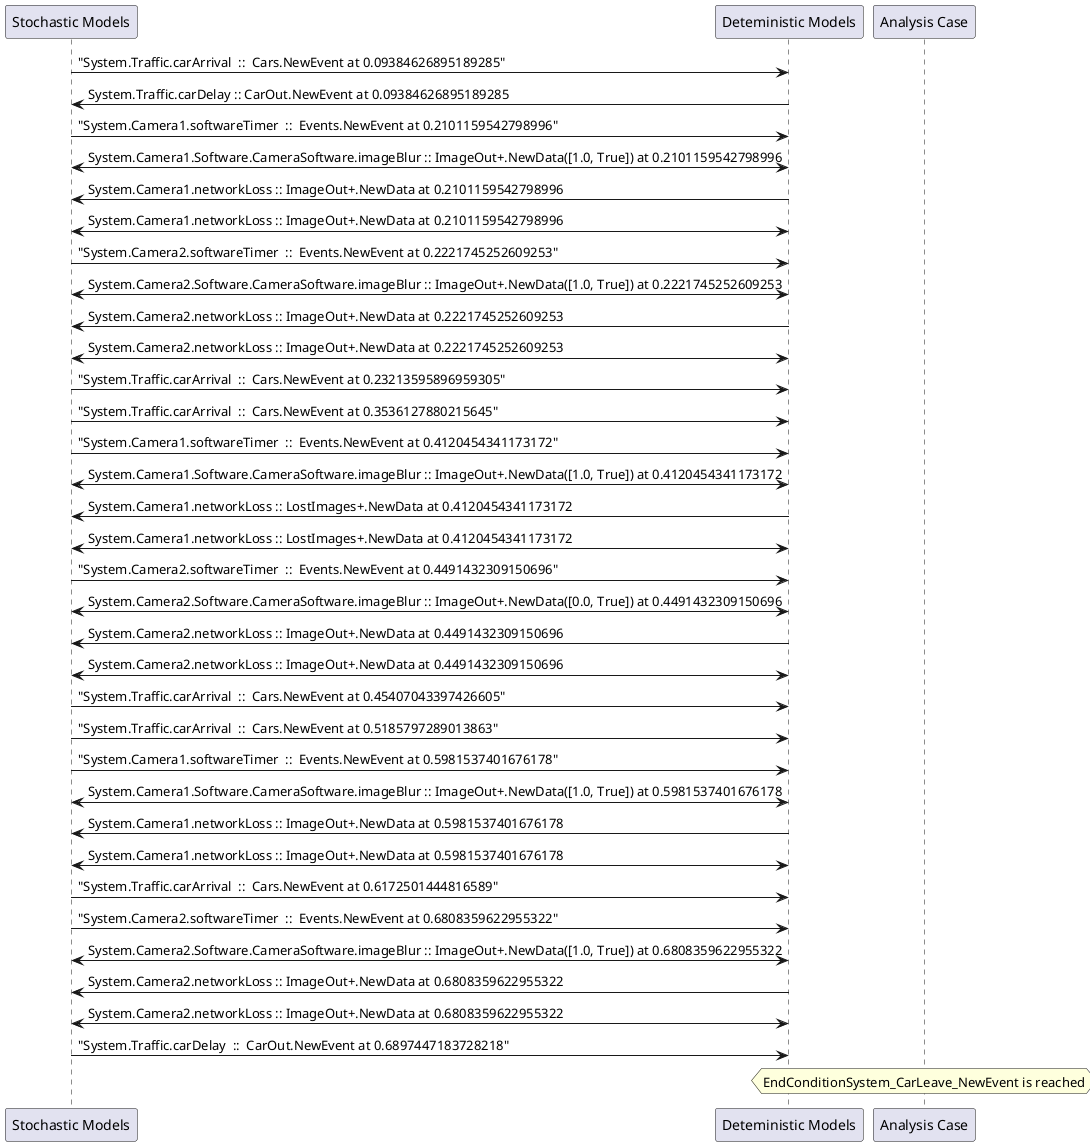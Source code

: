 
	@startuml
	participant "Stochastic Models" as stochmodel
	participant "Deteministic Models" as detmodel
	participant "Analysis Case" as analysis
	{9538_stop} stochmodel -> detmodel : "System.Traffic.carArrival  ::  Cars.NewEvent at 0.09384626895189285"
{9562_start} detmodel -> stochmodel : System.Traffic.carDelay :: CarOut.NewEvent at 0.09384626895189285
{9507_stop} stochmodel -> detmodel : "System.Camera1.softwareTimer  ::  Events.NewEvent at 0.2101159542798996"
detmodel <-> stochmodel : System.Camera1.Software.CameraSoftware.imageBlur :: ImageOut+.NewData([1.0, True]) at 0.2101159542798996
detmodel -> stochmodel : System.Camera1.networkLoss :: ImageOut+.NewData at 0.2101159542798996
detmodel <-> stochmodel : System.Camera1.networkLoss :: ImageOut+.NewData at 0.2101159542798996
{9523_stop} stochmodel -> detmodel : "System.Camera2.softwareTimer  ::  Events.NewEvent at 0.2221745252609253"
detmodel <-> stochmodel : System.Camera2.Software.CameraSoftware.imageBlur :: ImageOut+.NewData([1.0, True]) at 0.2221745252609253
detmodel -> stochmodel : System.Camera2.networkLoss :: ImageOut+.NewData at 0.2221745252609253
detmodel <-> stochmodel : System.Camera2.networkLoss :: ImageOut+.NewData at 0.2221745252609253
{9539_stop} stochmodel -> detmodel : "System.Traffic.carArrival  ::  Cars.NewEvent at 0.23213595896959305"
{9540_stop} stochmodel -> detmodel : "System.Traffic.carArrival  ::  Cars.NewEvent at 0.3536127880215645"
{9508_stop} stochmodel -> detmodel : "System.Camera1.softwareTimer  ::  Events.NewEvent at 0.4120454341173172"
detmodel <-> stochmodel : System.Camera1.Software.CameraSoftware.imageBlur :: ImageOut+.NewData([1.0, True]) at 0.4120454341173172
detmodel -> stochmodel : System.Camera1.networkLoss :: LostImages+.NewData at 0.4120454341173172
detmodel <-> stochmodel : System.Camera1.networkLoss :: LostImages+.NewData at 0.4120454341173172
{9524_stop} stochmodel -> detmodel : "System.Camera2.softwareTimer  ::  Events.NewEvent at 0.4491432309150696"
detmodel <-> stochmodel : System.Camera2.Software.CameraSoftware.imageBlur :: ImageOut+.NewData([0.0, True]) at 0.4491432309150696
detmodel -> stochmodel : System.Camera2.networkLoss :: ImageOut+.NewData at 0.4491432309150696
detmodel <-> stochmodel : System.Camera2.networkLoss :: ImageOut+.NewData at 0.4491432309150696
{9541_stop} stochmodel -> detmodel : "System.Traffic.carArrival  ::  Cars.NewEvent at 0.45407043397426605"
{9542_stop} stochmodel -> detmodel : "System.Traffic.carArrival  ::  Cars.NewEvent at 0.5185797289013863"
{9509_stop} stochmodel -> detmodel : "System.Camera1.softwareTimer  ::  Events.NewEvent at 0.5981537401676178"
detmodel <-> stochmodel : System.Camera1.Software.CameraSoftware.imageBlur :: ImageOut+.NewData([1.0, True]) at 0.5981537401676178
detmodel -> stochmodel : System.Camera1.networkLoss :: ImageOut+.NewData at 0.5981537401676178
detmodel <-> stochmodel : System.Camera1.networkLoss :: ImageOut+.NewData at 0.5981537401676178
{9543_stop} stochmodel -> detmodel : "System.Traffic.carArrival  ::  Cars.NewEvent at 0.6172501444816589"
{9525_stop} stochmodel -> detmodel : "System.Camera2.softwareTimer  ::  Events.NewEvent at 0.6808359622955322"
detmodel <-> stochmodel : System.Camera2.Software.CameraSoftware.imageBlur :: ImageOut+.NewData([1.0, True]) at 0.6808359622955322
detmodel -> stochmodel : System.Camera2.networkLoss :: ImageOut+.NewData at 0.6808359622955322
detmodel <-> stochmodel : System.Camera2.networkLoss :: ImageOut+.NewData at 0.6808359622955322
{9562_stop} stochmodel -> detmodel : "System.Traffic.carDelay  ::  CarOut.NewEvent at 0.6897447183728218"
{9562_start} <-> {9562_stop} : delay
hnote over analysis 
EndConditionSystem_CarLeave_NewEvent is reached
endnote
@enduml